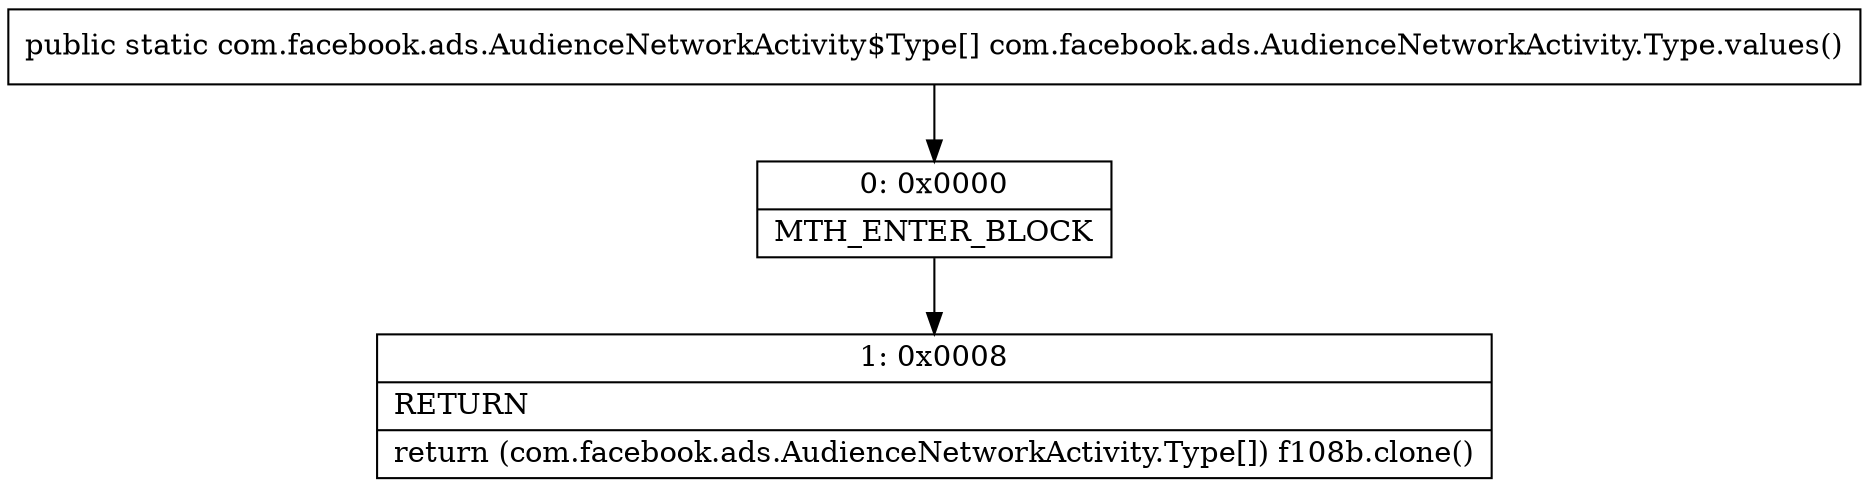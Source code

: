 digraph "CFG forcom.facebook.ads.AudienceNetworkActivity.Type.values()[Lcom\/facebook\/ads\/AudienceNetworkActivity$Type;" {
Node_0 [shape=record,label="{0\:\ 0x0000|MTH_ENTER_BLOCK\l}"];
Node_1 [shape=record,label="{1\:\ 0x0008|RETURN\l|return (com.facebook.ads.AudienceNetworkActivity.Type[]) f108b.clone()\l}"];
MethodNode[shape=record,label="{public static com.facebook.ads.AudienceNetworkActivity$Type[] com.facebook.ads.AudienceNetworkActivity.Type.values() }"];
MethodNode -> Node_0;
Node_0 -> Node_1;
}

